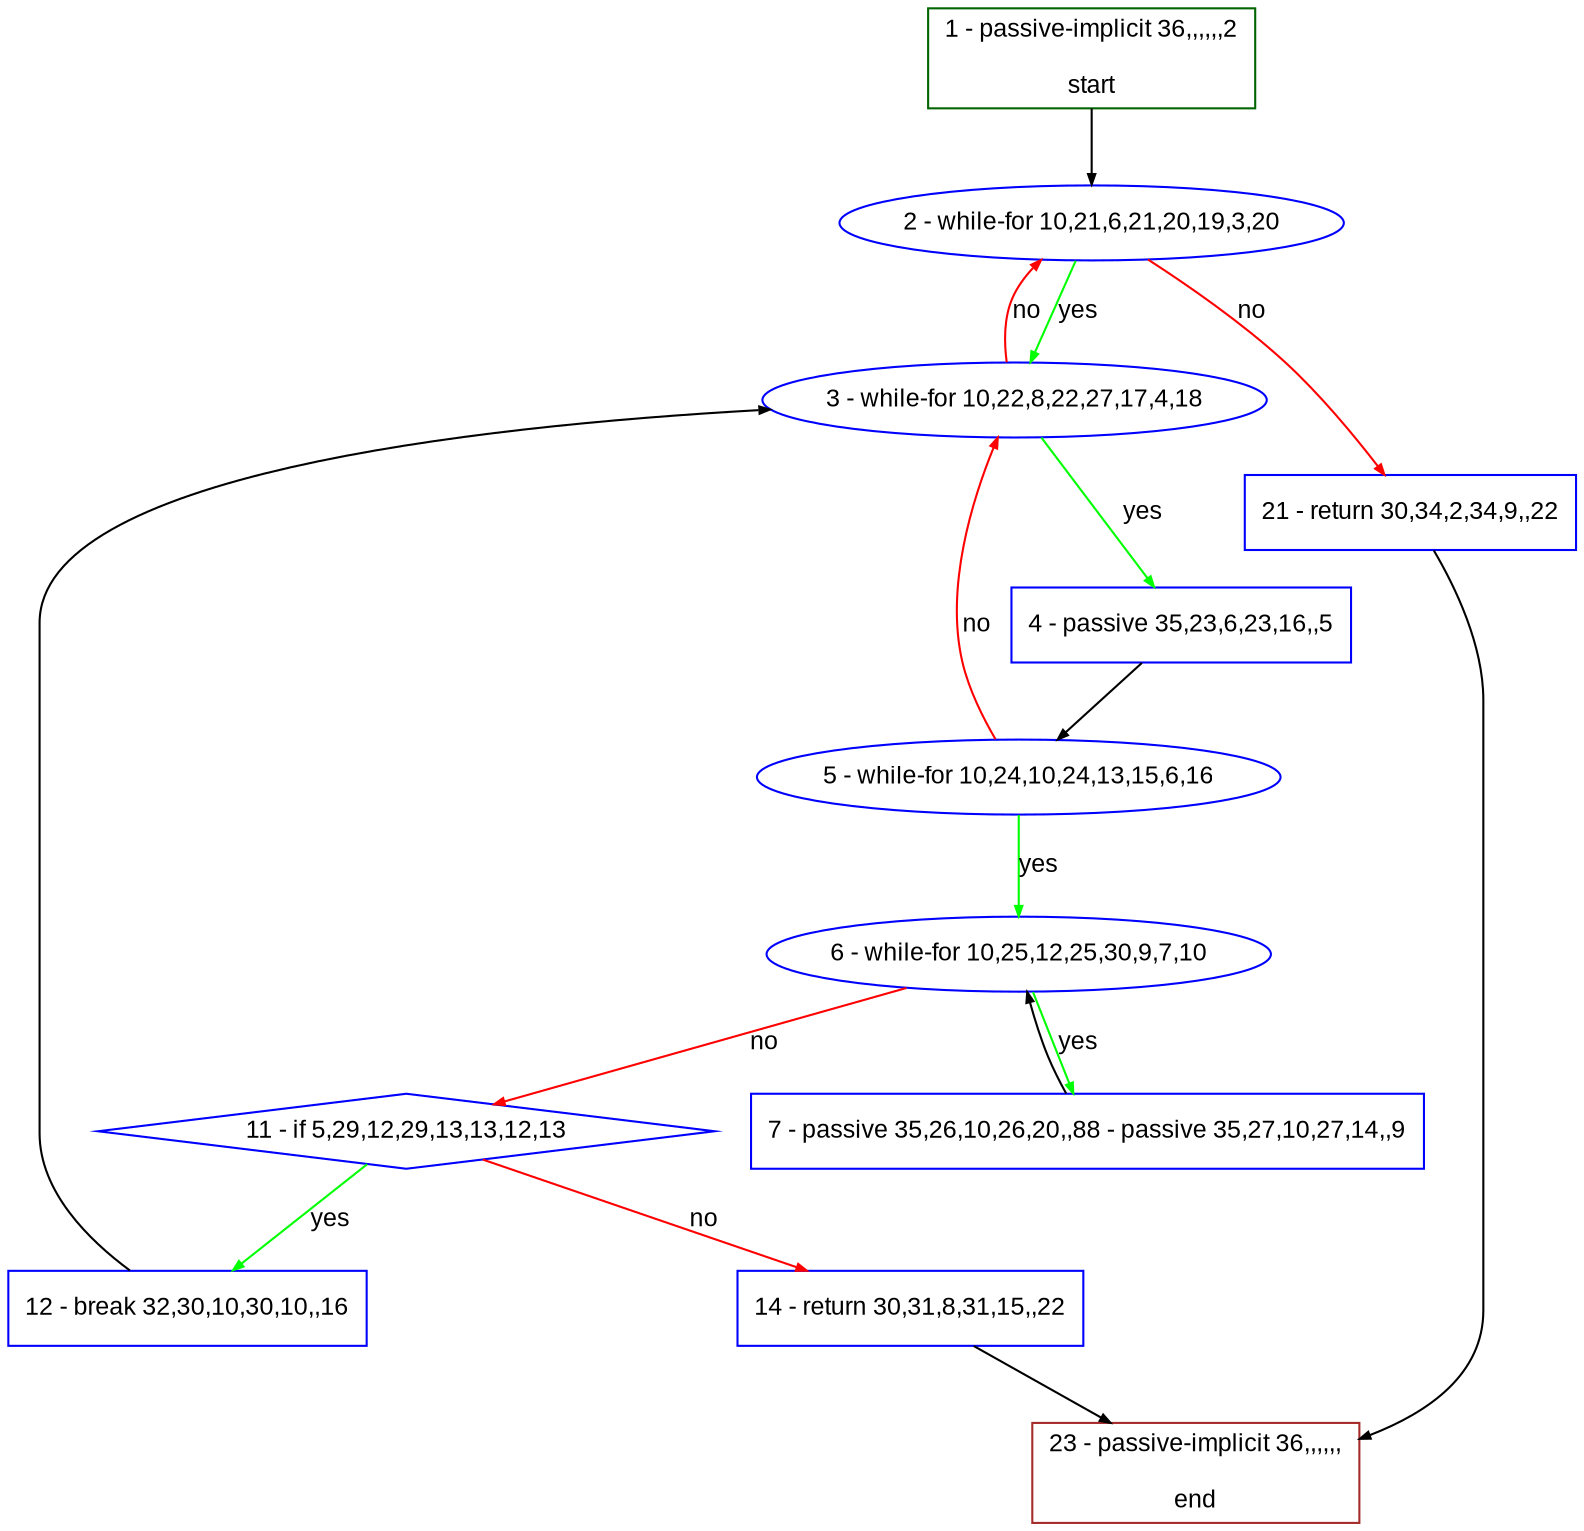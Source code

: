 digraph "" {
  graph [bgcolor="white", fillcolor="#FFFFCC", pack="true", packmode="clust", fontname="Arial", label="", fontsize="12", compound="true", style="rounded,filled"];
  node [node_initialized="no", fillcolor="white", fontname="Arial", label="", color="grey", fontsize="12", fixedsize="false", compound="true", shape="rectangle", style="filled"];
  edge [arrowtail="none", lhead="", fontcolor="black", fontname="Arial", label="", color="black", fontsize="12", arrowhead="normal", arrowsize="0.5", compound="true", ltail="", dir="forward"];
  __N1 [fillcolor="#ffffff", label="2 - while-for 10,21,6,21,20,19,3,20", color="#0000ff", shape="oval", style="filled"];
  __N2 [fillcolor="#ffffff", label="1 - passive-implicit 36,,,,,,2\n\nstart", color="#006400", shape="box", style="filled"];
  __N3 [fillcolor="#ffffff", label="3 - while-for 10,22,8,22,27,17,4,18", color="#0000ff", shape="oval", style="filled"];
  __N4 [fillcolor="#ffffff", label="21 - return 30,34,2,34,9,,22", color="#0000ff", shape="box", style="filled"];
  __N5 [fillcolor="#ffffff", label="4 - passive 35,23,6,23,16,,5", color="#0000ff", shape="box", style="filled"];
  __N6 [fillcolor="#ffffff", label="5 - while-for 10,24,10,24,13,15,6,16", color="#0000ff", shape="oval", style="filled"];
  __N7 [fillcolor="#ffffff", label="6 - while-for 10,25,12,25,30,9,7,10", color="#0000ff", shape="oval", style="filled"];
  __N8 [fillcolor="#ffffff", label="7 - passive 35,26,10,26,20,,88 - passive 35,27,10,27,14,,9", color="#0000ff", shape="box", style="filled"];
  __N9 [fillcolor="#ffffff", label="11 - if 5,29,12,29,13,13,12,13", color="#0000ff", shape="diamond", style="filled"];
  __N10 [fillcolor="#ffffff", label="12 - break 32,30,10,30,10,,16", color="#0000ff", shape="box", style="filled"];
  __N11 [fillcolor="#ffffff", label="14 - return 30,31,8,31,15,,22", color="#0000ff", shape="box", style="filled"];
  __N12 [fillcolor="#ffffff", label="23 - passive-implicit 36,,,,,,\n\nend", color="#a52a2a", shape="box", style="filled"];
  __N2 -> __N1 [arrowtail="none", color="#000000", label="", arrowhead="normal", dir="forward"];
  __N1 -> __N3 [arrowtail="none", color="#00ff00", label="yes", arrowhead="normal", dir="forward"];
  __N3 -> __N1 [arrowtail="none", color="#ff0000", label="no", arrowhead="normal", dir="forward"];
  __N1 -> __N4 [arrowtail="none", color="#ff0000", label="no", arrowhead="normal", dir="forward"];
  __N3 -> __N5 [arrowtail="none", color="#00ff00", label="yes", arrowhead="normal", dir="forward"];
  __N5 -> __N6 [arrowtail="none", color="#000000", label="", arrowhead="normal", dir="forward"];
  __N6 -> __N3 [arrowtail="none", color="#ff0000", label="no", arrowhead="normal", dir="forward"];
  __N6 -> __N7 [arrowtail="none", color="#00ff00", label="yes", arrowhead="normal", dir="forward"];
  __N7 -> __N8 [arrowtail="none", color="#00ff00", label="yes", arrowhead="normal", dir="forward"];
  __N8 -> __N7 [arrowtail="none", color="#000000", label="", arrowhead="normal", dir="forward"];
  __N7 -> __N9 [arrowtail="none", color="#ff0000", label="no", arrowhead="normal", dir="forward"];
  __N9 -> __N10 [arrowtail="none", color="#00ff00", label="yes", arrowhead="normal", dir="forward"];
  __N9 -> __N11 [arrowtail="none", color="#ff0000", label="no", arrowhead="normal", dir="forward"];
  __N10 -> __N3 [arrowtail="none", color="#000000", label="", arrowhead="normal", dir="forward"];
  __N11 -> __N12 [arrowtail="none", color="#000000", label="", arrowhead="normal", dir="forward"];
  __N4 -> __N12 [arrowtail="none", color="#000000", label="", arrowhead="normal", dir="forward"];
}
